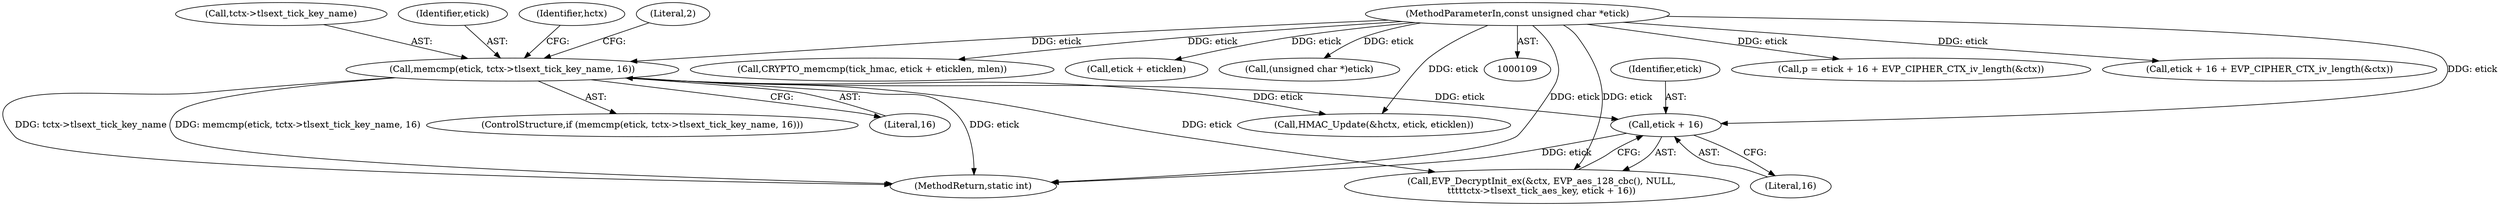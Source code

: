 digraph "0_openssl_7fd4ce6a997be5f5c9e744ac527725c2850de203@pointer" {
"1000220" [label="(Call,etick + 16)"];
"1000195" [label="(Call,memcmp(etick, tctx->tlsext_tick_key_name, 16))"];
"1000111" [label="(MethodParameterIn,const unsigned char *etick)"];
"1000268" [label="(Call,p = etick + 16 + EVP_CIPHER_CTX_iv_length(&ctx))"];
"1000270" [label="(Call,etick + 16 + EVP_CIPHER_CTX_iv_length(&ctx))"];
"1000194" [label="(ControlStructure,if (memcmp(etick, tctx->tlsext_tick_key_name, 16)))"];
"1000256" [label="(Call,CRYPTO_memcmp(tick_hmac, etick + eticklen, mlen))"];
"1000221" [label="(Identifier,etick)"];
"1000258" [label="(Call,etick + eticklen)"];
"1000359" [label="(MethodReturn,static int)"];
"1000242" [label="(Call,HMAC_Update(&hctx, etick, eticklen))"];
"1000111" [label="(MethodParameterIn,const unsigned char *etick)"];
"1000155" [label="(Call,(unsigned char *)etick)"];
"1000195" [label="(Call,memcmp(etick, tctx->tlsext_tick_key_name, 16))"];
"1000197" [label="(Call,tctx->tlsext_tick_key_name)"];
"1000196" [label="(Identifier,etick)"];
"1000205" [label="(Identifier,hctx)"];
"1000220" [label="(Call,etick + 16)"];
"1000202" [label="(Literal,2)"];
"1000200" [label="(Literal,16)"];
"1000212" [label="(Call,EVP_DecryptInit_ex(&ctx, EVP_aes_128_cbc(), NULL,\n\t\t\t\ttctx->tlsext_tick_aes_key, etick + 16))"];
"1000222" [label="(Literal,16)"];
"1000220" -> "1000212"  [label="AST: "];
"1000220" -> "1000222"  [label="CFG: "];
"1000221" -> "1000220"  [label="AST: "];
"1000222" -> "1000220"  [label="AST: "];
"1000212" -> "1000220"  [label="CFG: "];
"1000220" -> "1000359"  [label="DDG: etick"];
"1000195" -> "1000220"  [label="DDG: etick"];
"1000111" -> "1000220"  [label="DDG: etick"];
"1000195" -> "1000194"  [label="AST: "];
"1000195" -> "1000200"  [label="CFG: "];
"1000196" -> "1000195"  [label="AST: "];
"1000197" -> "1000195"  [label="AST: "];
"1000200" -> "1000195"  [label="AST: "];
"1000202" -> "1000195"  [label="CFG: "];
"1000205" -> "1000195"  [label="CFG: "];
"1000195" -> "1000359"  [label="DDG: memcmp(etick, tctx->tlsext_tick_key_name, 16)"];
"1000195" -> "1000359"  [label="DDG: tctx->tlsext_tick_key_name"];
"1000195" -> "1000359"  [label="DDG: etick"];
"1000111" -> "1000195"  [label="DDG: etick"];
"1000195" -> "1000212"  [label="DDG: etick"];
"1000195" -> "1000242"  [label="DDG: etick"];
"1000111" -> "1000109"  [label="AST: "];
"1000111" -> "1000359"  [label="DDG: etick"];
"1000111" -> "1000155"  [label="DDG: etick"];
"1000111" -> "1000212"  [label="DDG: etick"];
"1000111" -> "1000242"  [label="DDG: etick"];
"1000111" -> "1000256"  [label="DDG: etick"];
"1000111" -> "1000258"  [label="DDG: etick"];
"1000111" -> "1000268"  [label="DDG: etick"];
"1000111" -> "1000270"  [label="DDG: etick"];
}
